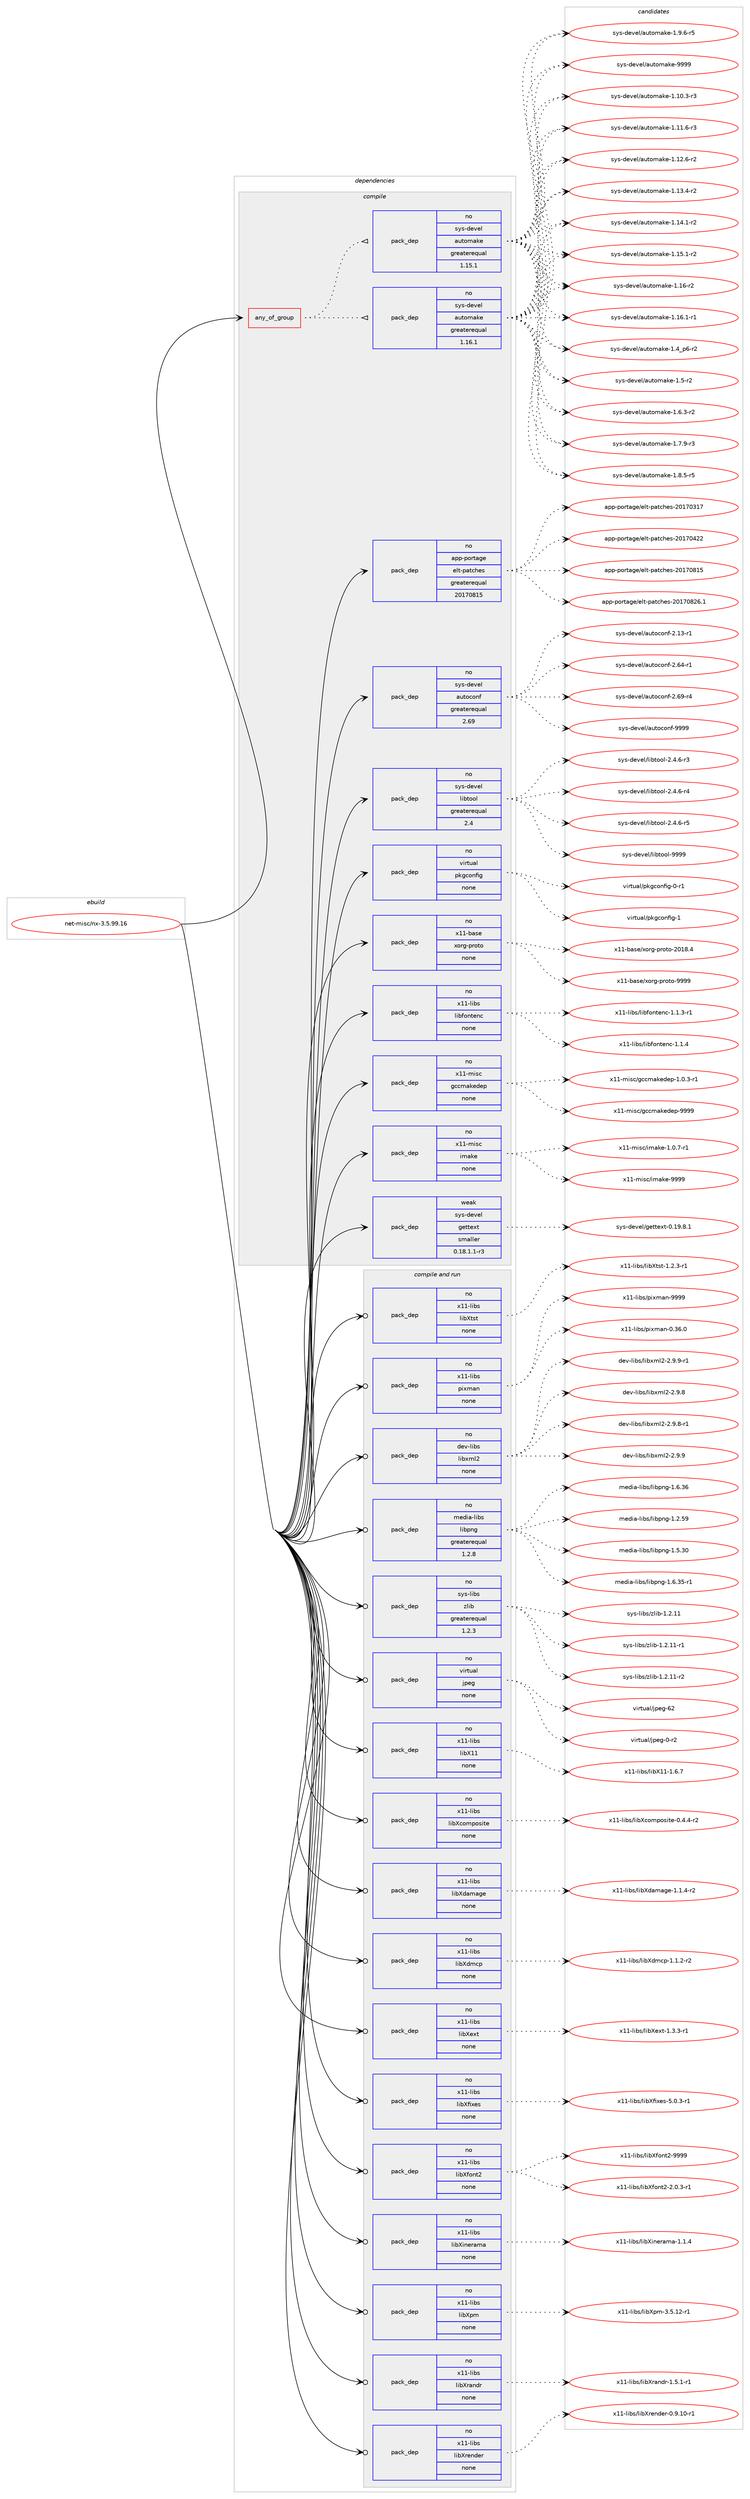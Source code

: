 digraph prolog {

# *************
# Graph options
# *************

newrank=true;
concentrate=true;
compound=true;
graph [rankdir=LR,fontname=Helvetica,fontsize=10,ranksep=1.5];#, ranksep=2.5, nodesep=0.2];
edge  [arrowhead=vee];
node  [fontname=Helvetica,fontsize=10];

# **********
# The ebuild
# **********

subgraph cluster_leftcol {
color=gray;
rank=same;
label=<<i>ebuild</i>>;
id [label="net-misc/nx-3.5.99.16", color=red, width=4, href="../net-misc/nx-3.5.99.16.svg"];
}

# ****************
# The dependencies
# ****************

subgraph cluster_midcol {
color=gray;
label=<<i>dependencies</i>>;
subgraph cluster_compile {
fillcolor="#eeeeee";
style=filled;
label=<<i>compile</i>>;
subgraph any26385 {
dependency1670206 [label=<<TABLE BORDER="0" CELLBORDER="1" CELLSPACING="0" CELLPADDING="4"><TR><TD CELLPADDING="10">any_of_group</TD></TR></TABLE>>, shape=none, color=red];subgraph pack1194175 {
dependency1670207 [label=<<TABLE BORDER="0" CELLBORDER="1" CELLSPACING="0" CELLPADDING="4" WIDTH="220"><TR><TD ROWSPAN="6" CELLPADDING="30">pack_dep</TD></TR><TR><TD WIDTH="110">no</TD></TR><TR><TD>sys-devel</TD></TR><TR><TD>automake</TD></TR><TR><TD>greaterequal</TD></TR><TR><TD>1.16.1</TD></TR></TABLE>>, shape=none, color=blue];
}
dependency1670206:e -> dependency1670207:w [weight=20,style="dotted",arrowhead="oinv"];
subgraph pack1194176 {
dependency1670208 [label=<<TABLE BORDER="0" CELLBORDER="1" CELLSPACING="0" CELLPADDING="4" WIDTH="220"><TR><TD ROWSPAN="6" CELLPADDING="30">pack_dep</TD></TR><TR><TD WIDTH="110">no</TD></TR><TR><TD>sys-devel</TD></TR><TR><TD>automake</TD></TR><TR><TD>greaterequal</TD></TR><TR><TD>1.15.1</TD></TR></TABLE>>, shape=none, color=blue];
}
dependency1670206:e -> dependency1670208:w [weight=20,style="dotted",arrowhead="oinv"];
}
id:e -> dependency1670206:w [weight=20,style="solid",arrowhead="vee"];
subgraph pack1194177 {
dependency1670209 [label=<<TABLE BORDER="0" CELLBORDER="1" CELLSPACING="0" CELLPADDING="4" WIDTH="220"><TR><TD ROWSPAN="6" CELLPADDING="30">pack_dep</TD></TR><TR><TD WIDTH="110">no</TD></TR><TR><TD>app-portage</TD></TR><TR><TD>elt-patches</TD></TR><TR><TD>greaterequal</TD></TR><TR><TD>20170815</TD></TR></TABLE>>, shape=none, color=blue];
}
id:e -> dependency1670209:w [weight=20,style="solid",arrowhead="vee"];
subgraph pack1194178 {
dependency1670210 [label=<<TABLE BORDER="0" CELLBORDER="1" CELLSPACING="0" CELLPADDING="4" WIDTH="220"><TR><TD ROWSPAN="6" CELLPADDING="30">pack_dep</TD></TR><TR><TD WIDTH="110">no</TD></TR><TR><TD>sys-devel</TD></TR><TR><TD>autoconf</TD></TR><TR><TD>greaterequal</TD></TR><TR><TD>2.69</TD></TR></TABLE>>, shape=none, color=blue];
}
id:e -> dependency1670210:w [weight=20,style="solid",arrowhead="vee"];
subgraph pack1194179 {
dependency1670211 [label=<<TABLE BORDER="0" CELLBORDER="1" CELLSPACING="0" CELLPADDING="4" WIDTH="220"><TR><TD ROWSPAN="6" CELLPADDING="30">pack_dep</TD></TR><TR><TD WIDTH="110">no</TD></TR><TR><TD>sys-devel</TD></TR><TR><TD>libtool</TD></TR><TR><TD>greaterequal</TD></TR><TR><TD>2.4</TD></TR></TABLE>>, shape=none, color=blue];
}
id:e -> dependency1670211:w [weight=20,style="solid",arrowhead="vee"];
subgraph pack1194180 {
dependency1670212 [label=<<TABLE BORDER="0" CELLBORDER="1" CELLSPACING="0" CELLPADDING="4" WIDTH="220"><TR><TD ROWSPAN="6" CELLPADDING="30">pack_dep</TD></TR><TR><TD WIDTH="110">no</TD></TR><TR><TD>virtual</TD></TR><TR><TD>pkgconfig</TD></TR><TR><TD>none</TD></TR><TR><TD></TD></TR></TABLE>>, shape=none, color=blue];
}
id:e -> dependency1670212:w [weight=20,style="solid",arrowhead="vee"];
subgraph pack1194181 {
dependency1670213 [label=<<TABLE BORDER="0" CELLBORDER="1" CELLSPACING="0" CELLPADDING="4" WIDTH="220"><TR><TD ROWSPAN="6" CELLPADDING="30">pack_dep</TD></TR><TR><TD WIDTH="110">no</TD></TR><TR><TD>x11-base</TD></TR><TR><TD>xorg-proto</TD></TR><TR><TD>none</TD></TR><TR><TD></TD></TR></TABLE>>, shape=none, color=blue];
}
id:e -> dependency1670213:w [weight=20,style="solid",arrowhead="vee"];
subgraph pack1194182 {
dependency1670214 [label=<<TABLE BORDER="0" CELLBORDER="1" CELLSPACING="0" CELLPADDING="4" WIDTH="220"><TR><TD ROWSPAN="6" CELLPADDING="30">pack_dep</TD></TR><TR><TD WIDTH="110">no</TD></TR><TR><TD>x11-libs</TD></TR><TR><TD>libfontenc</TD></TR><TR><TD>none</TD></TR><TR><TD></TD></TR></TABLE>>, shape=none, color=blue];
}
id:e -> dependency1670214:w [weight=20,style="solid",arrowhead="vee"];
subgraph pack1194183 {
dependency1670215 [label=<<TABLE BORDER="0" CELLBORDER="1" CELLSPACING="0" CELLPADDING="4" WIDTH="220"><TR><TD ROWSPAN="6" CELLPADDING="30">pack_dep</TD></TR><TR><TD WIDTH="110">no</TD></TR><TR><TD>x11-misc</TD></TR><TR><TD>gccmakedep</TD></TR><TR><TD>none</TD></TR><TR><TD></TD></TR></TABLE>>, shape=none, color=blue];
}
id:e -> dependency1670215:w [weight=20,style="solid",arrowhead="vee"];
subgraph pack1194184 {
dependency1670216 [label=<<TABLE BORDER="0" CELLBORDER="1" CELLSPACING="0" CELLPADDING="4" WIDTH="220"><TR><TD ROWSPAN="6" CELLPADDING="30">pack_dep</TD></TR><TR><TD WIDTH="110">no</TD></TR><TR><TD>x11-misc</TD></TR><TR><TD>imake</TD></TR><TR><TD>none</TD></TR><TR><TD></TD></TR></TABLE>>, shape=none, color=blue];
}
id:e -> dependency1670216:w [weight=20,style="solid",arrowhead="vee"];
subgraph pack1194185 {
dependency1670217 [label=<<TABLE BORDER="0" CELLBORDER="1" CELLSPACING="0" CELLPADDING="4" WIDTH="220"><TR><TD ROWSPAN="6" CELLPADDING="30">pack_dep</TD></TR><TR><TD WIDTH="110">weak</TD></TR><TR><TD>sys-devel</TD></TR><TR><TD>gettext</TD></TR><TR><TD>smaller</TD></TR><TR><TD>0.18.1.1-r3</TD></TR></TABLE>>, shape=none, color=blue];
}
id:e -> dependency1670217:w [weight=20,style="solid",arrowhead="vee"];
}
subgraph cluster_compileandrun {
fillcolor="#eeeeee";
style=filled;
label=<<i>compile and run</i>>;
subgraph pack1194186 {
dependency1670218 [label=<<TABLE BORDER="0" CELLBORDER="1" CELLSPACING="0" CELLPADDING="4" WIDTH="220"><TR><TD ROWSPAN="6" CELLPADDING="30">pack_dep</TD></TR><TR><TD WIDTH="110">no</TD></TR><TR><TD>dev-libs</TD></TR><TR><TD>libxml2</TD></TR><TR><TD>none</TD></TR><TR><TD></TD></TR></TABLE>>, shape=none, color=blue];
}
id:e -> dependency1670218:w [weight=20,style="solid",arrowhead="odotvee"];
subgraph pack1194187 {
dependency1670219 [label=<<TABLE BORDER="0" CELLBORDER="1" CELLSPACING="0" CELLPADDING="4" WIDTH="220"><TR><TD ROWSPAN="6" CELLPADDING="30">pack_dep</TD></TR><TR><TD WIDTH="110">no</TD></TR><TR><TD>media-libs</TD></TR><TR><TD>libpng</TD></TR><TR><TD>greaterequal</TD></TR><TR><TD>1.2.8</TD></TR></TABLE>>, shape=none, color=blue];
}
id:e -> dependency1670219:w [weight=20,style="solid",arrowhead="odotvee"];
subgraph pack1194188 {
dependency1670220 [label=<<TABLE BORDER="0" CELLBORDER="1" CELLSPACING="0" CELLPADDING="4" WIDTH="220"><TR><TD ROWSPAN="6" CELLPADDING="30">pack_dep</TD></TR><TR><TD WIDTH="110">no</TD></TR><TR><TD>sys-libs</TD></TR><TR><TD>zlib</TD></TR><TR><TD>greaterequal</TD></TR><TR><TD>1.2.3</TD></TR></TABLE>>, shape=none, color=blue];
}
id:e -> dependency1670220:w [weight=20,style="solid",arrowhead="odotvee"];
subgraph pack1194189 {
dependency1670221 [label=<<TABLE BORDER="0" CELLBORDER="1" CELLSPACING="0" CELLPADDING="4" WIDTH="220"><TR><TD ROWSPAN="6" CELLPADDING="30">pack_dep</TD></TR><TR><TD WIDTH="110">no</TD></TR><TR><TD>virtual</TD></TR><TR><TD>jpeg</TD></TR><TR><TD>none</TD></TR><TR><TD></TD></TR></TABLE>>, shape=none, color=blue];
}
id:e -> dependency1670221:w [weight=20,style="solid",arrowhead="odotvee"];
subgraph pack1194190 {
dependency1670222 [label=<<TABLE BORDER="0" CELLBORDER="1" CELLSPACING="0" CELLPADDING="4" WIDTH="220"><TR><TD ROWSPAN="6" CELLPADDING="30">pack_dep</TD></TR><TR><TD WIDTH="110">no</TD></TR><TR><TD>x11-libs</TD></TR><TR><TD>libX11</TD></TR><TR><TD>none</TD></TR><TR><TD></TD></TR></TABLE>>, shape=none, color=blue];
}
id:e -> dependency1670222:w [weight=20,style="solid",arrowhead="odotvee"];
subgraph pack1194191 {
dependency1670223 [label=<<TABLE BORDER="0" CELLBORDER="1" CELLSPACING="0" CELLPADDING="4" WIDTH="220"><TR><TD ROWSPAN="6" CELLPADDING="30">pack_dep</TD></TR><TR><TD WIDTH="110">no</TD></TR><TR><TD>x11-libs</TD></TR><TR><TD>libXcomposite</TD></TR><TR><TD>none</TD></TR><TR><TD></TD></TR></TABLE>>, shape=none, color=blue];
}
id:e -> dependency1670223:w [weight=20,style="solid",arrowhead="odotvee"];
subgraph pack1194192 {
dependency1670224 [label=<<TABLE BORDER="0" CELLBORDER="1" CELLSPACING="0" CELLPADDING="4" WIDTH="220"><TR><TD ROWSPAN="6" CELLPADDING="30">pack_dep</TD></TR><TR><TD WIDTH="110">no</TD></TR><TR><TD>x11-libs</TD></TR><TR><TD>libXdamage</TD></TR><TR><TD>none</TD></TR><TR><TD></TD></TR></TABLE>>, shape=none, color=blue];
}
id:e -> dependency1670224:w [weight=20,style="solid",arrowhead="odotvee"];
subgraph pack1194193 {
dependency1670225 [label=<<TABLE BORDER="0" CELLBORDER="1" CELLSPACING="0" CELLPADDING="4" WIDTH="220"><TR><TD ROWSPAN="6" CELLPADDING="30">pack_dep</TD></TR><TR><TD WIDTH="110">no</TD></TR><TR><TD>x11-libs</TD></TR><TR><TD>libXdmcp</TD></TR><TR><TD>none</TD></TR><TR><TD></TD></TR></TABLE>>, shape=none, color=blue];
}
id:e -> dependency1670225:w [weight=20,style="solid",arrowhead="odotvee"];
subgraph pack1194194 {
dependency1670226 [label=<<TABLE BORDER="0" CELLBORDER="1" CELLSPACING="0" CELLPADDING="4" WIDTH="220"><TR><TD ROWSPAN="6" CELLPADDING="30">pack_dep</TD></TR><TR><TD WIDTH="110">no</TD></TR><TR><TD>x11-libs</TD></TR><TR><TD>libXext</TD></TR><TR><TD>none</TD></TR><TR><TD></TD></TR></TABLE>>, shape=none, color=blue];
}
id:e -> dependency1670226:w [weight=20,style="solid",arrowhead="odotvee"];
subgraph pack1194195 {
dependency1670227 [label=<<TABLE BORDER="0" CELLBORDER="1" CELLSPACING="0" CELLPADDING="4" WIDTH="220"><TR><TD ROWSPAN="6" CELLPADDING="30">pack_dep</TD></TR><TR><TD WIDTH="110">no</TD></TR><TR><TD>x11-libs</TD></TR><TR><TD>libXfixes</TD></TR><TR><TD>none</TD></TR><TR><TD></TD></TR></TABLE>>, shape=none, color=blue];
}
id:e -> dependency1670227:w [weight=20,style="solid",arrowhead="odotvee"];
subgraph pack1194196 {
dependency1670228 [label=<<TABLE BORDER="0" CELLBORDER="1" CELLSPACING="0" CELLPADDING="4" WIDTH="220"><TR><TD ROWSPAN="6" CELLPADDING="30">pack_dep</TD></TR><TR><TD WIDTH="110">no</TD></TR><TR><TD>x11-libs</TD></TR><TR><TD>libXfont2</TD></TR><TR><TD>none</TD></TR><TR><TD></TD></TR></TABLE>>, shape=none, color=blue];
}
id:e -> dependency1670228:w [weight=20,style="solid",arrowhead="odotvee"];
subgraph pack1194197 {
dependency1670229 [label=<<TABLE BORDER="0" CELLBORDER="1" CELLSPACING="0" CELLPADDING="4" WIDTH="220"><TR><TD ROWSPAN="6" CELLPADDING="30">pack_dep</TD></TR><TR><TD WIDTH="110">no</TD></TR><TR><TD>x11-libs</TD></TR><TR><TD>libXinerama</TD></TR><TR><TD>none</TD></TR><TR><TD></TD></TR></TABLE>>, shape=none, color=blue];
}
id:e -> dependency1670229:w [weight=20,style="solid",arrowhead="odotvee"];
subgraph pack1194198 {
dependency1670230 [label=<<TABLE BORDER="0" CELLBORDER="1" CELLSPACING="0" CELLPADDING="4" WIDTH="220"><TR><TD ROWSPAN="6" CELLPADDING="30">pack_dep</TD></TR><TR><TD WIDTH="110">no</TD></TR><TR><TD>x11-libs</TD></TR><TR><TD>libXpm</TD></TR><TR><TD>none</TD></TR><TR><TD></TD></TR></TABLE>>, shape=none, color=blue];
}
id:e -> dependency1670230:w [weight=20,style="solid",arrowhead="odotvee"];
subgraph pack1194199 {
dependency1670231 [label=<<TABLE BORDER="0" CELLBORDER="1" CELLSPACING="0" CELLPADDING="4" WIDTH="220"><TR><TD ROWSPAN="6" CELLPADDING="30">pack_dep</TD></TR><TR><TD WIDTH="110">no</TD></TR><TR><TD>x11-libs</TD></TR><TR><TD>libXrandr</TD></TR><TR><TD>none</TD></TR><TR><TD></TD></TR></TABLE>>, shape=none, color=blue];
}
id:e -> dependency1670231:w [weight=20,style="solid",arrowhead="odotvee"];
subgraph pack1194200 {
dependency1670232 [label=<<TABLE BORDER="0" CELLBORDER="1" CELLSPACING="0" CELLPADDING="4" WIDTH="220"><TR><TD ROWSPAN="6" CELLPADDING="30">pack_dep</TD></TR><TR><TD WIDTH="110">no</TD></TR><TR><TD>x11-libs</TD></TR><TR><TD>libXrender</TD></TR><TR><TD>none</TD></TR><TR><TD></TD></TR></TABLE>>, shape=none, color=blue];
}
id:e -> dependency1670232:w [weight=20,style="solid",arrowhead="odotvee"];
subgraph pack1194201 {
dependency1670233 [label=<<TABLE BORDER="0" CELLBORDER="1" CELLSPACING="0" CELLPADDING="4" WIDTH="220"><TR><TD ROWSPAN="6" CELLPADDING="30">pack_dep</TD></TR><TR><TD WIDTH="110">no</TD></TR><TR><TD>x11-libs</TD></TR><TR><TD>libXtst</TD></TR><TR><TD>none</TD></TR><TR><TD></TD></TR></TABLE>>, shape=none, color=blue];
}
id:e -> dependency1670233:w [weight=20,style="solid",arrowhead="odotvee"];
subgraph pack1194202 {
dependency1670234 [label=<<TABLE BORDER="0" CELLBORDER="1" CELLSPACING="0" CELLPADDING="4" WIDTH="220"><TR><TD ROWSPAN="6" CELLPADDING="30">pack_dep</TD></TR><TR><TD WIDTH="110">no</TD></TR><TR><TD>x11-libs</TD></TR><TR><TD>pixman</TD></TR><TR><TD>none</TD></TR><TR><TD></TD></TR></TABLE>>, shape=none, color=blue];
}
id:e -> dependency1670234:w [weight=20,style="solid",arrowhead="odotvee"];
}
subgraph cluster_run {
fillcolor="#eeeeee";
style=filled;
label=<<i>run</i>>;
}
}

# **************
# The candidates
# **************

subgraph cluster_choices {
rank=same;
color=gray;
label=<<i>candidates</i>>;

subgraph choice1194175 {
color=black;
nodesep=1;
choice11512111545100101118101108479711711611110997107101454946494846514511451 [label="sys-devel/automake-1.10.3-r3", color=red, width=4,href="../sys-devel/automake-1.10.3-r3.svg"];
choice11512111545100101118101108479711711611110997107101454946494946544511451 [label="sys-devel/automake-1.11.6-r3", color=red, width=4,href="../sys-devel/automake-1.11.6-r3.svg"];
choice11512111545100101118101108479711711611110997107101454946495046544511450 [label="sys-devel/automake-1.12.6-r2", color=red, width=4,href="../sys-devel/automake-1.12.6-r2.svg"];
choice11512111545100101118101108479711711611110997107101454946495146524511450 [label="sys-devel/automake-1.13.4-r2", color=red, width=4,href="../sys-devel/automake-1.13.4-r2.svg"];
choice11512111545100101118101108479711711611110997107101454946495246494511450 [label="sys-devel/automake-1.14.1-r2", color=red, width=4,href="../sys-devel/automake-1.14.1-r2.svg"];
choice11512111545100101118101108479711711611110997107101454946495346494511450 [label="sys-devel/automake-1.15.1-r2", color=red, width=4,href="../sys-devel/automake-1.15.1-r2.svg"];
choice1151211154510010111810110847971171161111099710710145494649544511450 [label="sys-devel/automake-1.16-r2", color=red, width=4,href="../sys-devel/automake-1.16-r2.svg"];
choice11512111545100101118101108479711711611110997107101454946495446494511449 [label="sys-devel/automake-1.16.1-r1", color=red, width=4,href="../sys-devel/automake-1.16.1-r1.svg"];
choice115121115451001011181011084797117116111109971071014549465295112544511450 [label="sys-devel/automake-1.4_p6-r2", color=red, width=4,href="../sys-devel/automake-1.4_p6-r2.svg"];
choice11512111545100101118101108479711711611110997107101454946534511450 [label="sys-devel/automake-1.5-r2", color=red, width=4,href="../sys-devel/automake-1.5-r2.svg"];
choice115121115451001011181011084797117116111109971071014549465446514511450 [label="sys-devel/automake-1.6.3-r2", color=red, width=4,href="../sys-devel/automake-1.6.3-r2.svg"];
choice115121115451001011181011084797117116111109971071014549465546574511451 [label="sys-devel/automake-1.7.9-r3", color=red, width=4,href="../sys-devel/automake-1.7.9-r3.svg"];
choice115121115451001011181011084797117116111109971071014549465646534511453 [label="sys-devel/automake-1.8.5-r5", color=red, width=4,href="../sys-devel/automake-1.8.5-r5.svg"];
choice115121115451001011181011084797117116111109971071014549465746544511453 [label="sys-devel/automake-1.9.6-r5", color=red, width=4,href="../sys-devel/automake-1.9.6-r5.svg"];
choice115121115451001011181011084797117116111109971071014557575757 [label="sys-devel/automake-9999", color=red, width=4,href="../sys-devel/automake-9999.svg"];
dependency1670207:e -> choice11512111545100101118101108479711711611110997107101454946494846514511451:w [style=dotted,weight="100"];
dependency1670207:e -> choice11512111545100101118101108479711711611110997107101454946494946544511451:w [style=dotted,weight="100"];
dependency1670207:e -> choice11512111545100101118101108479711711611110997107101454946495046544511450:w [style=dotted,weight="100"];
dependency1670207:e -> choice11512111545100101118101108479711711611110997107101454946495146524511450:w [style=dotted,weight="100"];
dependency1670207:e -> choice11512111545100101118101108479711711611110997107101454946495246494511450:w [style=dotted,weight="100"];
dependency1670207:e -> choice11512111545100101118101108479711711611110997107101454946495346494511450:w [style=dotted,weight="100"];
dependency1670207:e -> choice1151211154510010111810110847971171161111099710710145494649544511450:w [style=dotted,weight="100"];
dependency1670207:e -> choice11512111545100101118101108479711711611110997107101454946495446494511449:w [style=dotted,weight="100"];
dependency1670207:e -> choice115121115451001011181011084797117116111109971071014549465295112544511450:w [style=dotted,weight="100"];
dependency1670207:e -> choice11512111545100101118101108479711711611110997107101454946534511450:w [style=dotted,weight="100"];
dependency1670207:e -> choice115121115451001011181011084797117116111109971071014549465446514511450:w [style=dotted,weight="100"];
dependency1670207:e -> choice115121115451001011181011084797117116111109971071014549465546574511451:w [style=dotted,weight="100"];
dependency1670207:e -> choice115121115451001011181011084797117116111109971071014549465646534511453:w [style=dotted,weight="100"];
dependency1670207:e -> choice115121115451001011181011084797117116111109971071014549465746544511453:w [style=dotted,weight="100"];
dependency1670207:e -> choice115121115451001011181011084797117116111109971071014557575757:w [style=dotted,weight="100"];
}
subgraph choice1194176 {
color=black;
nodesep=1;
choice11512111545100101118101108479711711611110997107101454946494846514511451 [label="sys-devel/automake-1.10.3-r3", color=red, width=4,href="../sys-devel/automake-1.10.3-r3.svg"];
choice11512111545100101118101108479711711611110997107101454946494946544511451 [label="sys-devel/automake-1.11.6-r3", color=red, width=4,href="../sys-devel/automake-1.11.6-r3.svg"];
choice11512111545100101118101108479711711611110997107101454946495046544511450 [label="sys-devel/automake-1.12.6-r2", color=red, width=4,href="../sys-devel/automake-1.12.6-r2.svg"];
choice11512111545100101118101108479711711611110997107101454946495146524511450 [label="sys-devel/automake-1.13.4-r2", color=red, width=4,href="../sys-devel/automake-1.13.4-r2.svg"];
choice11512111545100101118101108479711711611110997107101454946495246494511450 [label="sys-devel/automake-1.14.1-r2", color=red, width=4,href="../sys-devel/automake-1.14.1-r2.svg"];
choice11512111545100101118101108479711711611110997107101454946495346494511450 [label="sys-devel/automake-1.15.1-r2", color=red, width=4,href="../sys-devel/automake-1.15.1-r2.svg"];
choice1151211154510010111810110847971171161111099710710145494649544511450 [label="sys-devel/automake-1.16-r2", color=red, width=4,href="../sys-devel/automake-1.16-r2.svg"];
choice11512111545100101118101108479711711611110997107101454946495446494511449 [label="sys-devel/automake-1.16.1-r1", color=red, width=4,href="../sys-devel/automake-1.16.1-r1.svg"];
choice115121115451001011181011084797117116111109971071014549465295112544511450 [label="sys-devel/automake-1.4_p6-r2", color=red, width=4,href="../sys-devel/automake-1.4_p6-r2.svg"];
choice11512111545100101118101108479711711611110997107101454946534511450 [label="sys-devel/automake-1.5-r2", color=red, width=4,href="../sys-devel/automake-1.5-r2.svg"];
choice115121115451001011181011084797117116111109971071014549465446514511450 [label="sys-devel/automake-1.6.3-r2", color=red, width=4,href="../sys-devel/automake-1.6.3-r2.svg"];
choice115121115451001011181011084797117116111109971071014549465546574511451 [label="sys-devel/automake-1.7.9-r3", color=red, width=4,href="../sys-devel/automake-1.7.9-r3.svg"];
choice115121115451001011181011084797117116111109971071014549465646534511453 [label="sys-devel/automake-1.8.5-r5", color=red, width=4,href="../sys-devel/automake-1.8.5-r5.svg"];
choice115121115451001011181011084797117116111109971071014549465746544511453 [label="sys-devel/automake-1.9.6-r5", color=red, width=4,href="../sys-devel/automake-1.9.6-r5.svg"];
choice115121115451001011181011084797117116111109971071014557575757 [label="sys-devel/automake-9999", color=red, width=4,href="../sys-devel/automake-9999.svg"];
dependency1670208:e -> choice11512111545100101118101108479711711611110997107101454946494846514511451:w [style=dotted,weight="100"];
dependency1670208:e -> choice11512111545100101118101108479711711611110997107101454946494946544511451:w [style=dotted,weight="100"];
dependency1670208:e -> choice11512111545100101118101108479711711611110997107101454946495046544511450:w [style=dotted,weight="100"];
dependency1670208:e -> choice11512111545100101118101108479711711611110997107101454946495146524511450:w [style=dotted,weight="100"];
dependency1670208:e -> choice11512111545100101118101108479711711611110997107101454946495246494511450:w [style=dotted,weight="100"];
dependency1670208:e -> choice11512111545100101118101108479711711611110997107101454946495346494511450:w [style=dotted,weight="100"];
dependency1670208:e -> choice1151211154510010111810110847971171161111099710710145494649544511450:w [style=dotted,weight="100"];
dependency1670208:e -> choice11512111545100101118101108479711711611110997107101454946495446494511449:w [style=dotted,weight="100"];
dependency1670208:e -> choice115121115451001011181011084797117116111109971071014549465295112544511450:w [style=dotted,weight="100"];
dependency1670208:e -> choice11512111545100101118101108479711711611110997107101454946534511450:w [style=dotted,weight="100"];
dependency1670208:e -> choice115121115451001011181011084797117116111109971071014549465446514511450:w [style=dotted,weight="100"];
dependency1670208:e -> choice115121115451001011181011084797117116111109971071014549465546574511451:w [style=dotted,weight="100"];
dependency1670208:e -> choice115121115451001011181011084797117116111109971071014549465646534511453:w [style=dotted,weight="100"];
dependency1670208:e -> choice115121115451001011181011084797117116111109971071014549465746544511453:w [style=dotted,weight="100"];
dependency1670208:e -> choice115121115451001011181011084797117116111109971071014557575757:w [style=dotted,weight="100"];
}
subgraph choice1194177 {
color=black;
nodesep=1;
choice97112112451121111141169710310147101108116451129711699104101115455048495548514955 [label="app-portage/elt-patches-20170317", color=red, width=4,href="../app-portage/elt-patches-20170317.svg"];
choice97112112451121111141169710310147101108116451129711699104101115455048495548525050 [label="app-portage/elt-patches-20170422", color=red, width=4,href="../app-portage/elt-patches-20170422.svg"];
choice97112112451121111141169710310147101108116451129711699104101115455048495548564953 [label="app-portage/elt-patches-20170815", color=red, width=4,href="../app-portage/elt-patches-20170815.svg"];
choice971121124511211111411697103101471011081164511297116991041011154550484955485650544649 [label="app-portage/elt-patches-20170826.1", color=red, width=4,href="../app-portage/elt-patches-20170826.1.svg"];
dependency1670209:e -> choice97112112451121111141169710310147101108116451129711699104101115455048495548514955:w [style=dotted,weight="100"];
dependency1670209:e -> choice97112112451121111141169710310147101108116451129711699104101115455048495548525050:w [style=dotted,weight="100"];
dependency1670209:e -> choice97112112451121111141169710310147101108116451129711699104101115455048495548564953:w [style=dotted,weight="100"];
dependency1670209:e -> choice971121124511211111411697103101471011081164511297116991041011154550484955485650544649:w [style=dotted,weight="100"];
}
subgraph choice1194178 {
color=black;
nodesep=1;
choice1151211154510010111810110847971171161119911111010245504649514511449 [label="sys-devel/autoconf-2.13-r1", color=red, width=4,href="../sys-devel/autoconf-2.13-r1.svg"];
choice1151211154510010111810110847971171161119911111010245504654524511449 [label="sys-devel/autoconf-2.64-r1", color=red, width=4,href="../sys-devel/autoconf-2.64-r1.svg"];
choice1151211154510010111810110847971171161119911111010245504654574511452 [label="sys-devel/autoconf-2.69-r4", color=red, width=4,href="../sys-devel/autoconf-2.69-r4.svg"];
choice115121115451001011181011084797117116111991111101024557575757 [label="sys-devel/autoconf-9999", color=red, width=4,href="../sys-devel/autoconf-9999.svg"];
dependency1670210:e -> choice1151211154510010111810110847971171161119911111010245504649514511449:w [style=dotted,weight="100"];
dependency1670210:e -> choice1151211154510010111810110847971171161119911111010245504654524511449:w [style=dotted,weight="100"];
dependency1670210:e -> choice1151211154510010111810110847971171161119911111010245504654574511452:w [style=dotted,weight="100"];
dependency1670210:e -> choice115121115451001011181011084797117116111991111101024557575757:w [style=dotted,weight="100"];
}
subgraph choice1194179 {
color=black;
nodesep=1;
choice1151211154510010111810110847108105981161111111084550465246544511451 [label="sys-devel/libtool-2.4.6-r3", color=red, width=4,href="../sys-devel/libtool-2.4.6-r3.svg"];
choice1151211154510010111810110847108105981161111111084550465246544511452 [label="sys-devel/libtool-2.4.6-r4", color=red, width=4,href="../sys-devel/libtool-2.4.6-r4.svg"];
choice1151211154510010111810110847108105981161111111084550465246544511453 [label="sys-devel/libtool-2.4.6-r5", color=red, width=4,href="../sys-devel/libtool-2.4.6-r5.svg"];
choice1151211154510010111810110847108105981161111111084557575757 [label="sys-devel/libtool-9999", color=red, width=4,href="../sys-devel/libtool-9999.svg"];
dependency1670211:e -> choice1151211154510010111810110847108105981161111111084550465246544511451:w [style=dotted,weight="100"];
dependency1670211:e -> choice1151211154510010111810110847108105981161111111084550465246544511452:w [style=dotted,weight="100"];
dependency1670211:e -> choice1151211154510010111810110847108105981161111111084550465246544511453:w [style=dotted,weight="100"];
dependency1670211:e -> choice1151211154510010111810110847108105981161111111084557575757:w [style=dotted,weight="100"];
}
subgraph choice1194180 {
color=black;
nodesep=1;
choice11810511411611797108471121071039911111010210510345484511449 [label="virtual/pkgconfig-0-r1", color=red, width=4,href="../virtual/pkgconfig-0-r1.svg"];
choice1181051141161179710847112107103991111101021051034549 [label="virtual/pkgconfig-1", color=red, width=4,href="../virtual/pkgconfig-1.svg"];
dependency1670212:e -> choice11810511411611797108471121071039911111010210510345484511449:w [style=dotted,weight="100"];
dependency1670212:e -> choice1181051141161179710847112107103991111101021051034549:w [style=dotted,weight="100"];
}
subgraph choice1194181 {
color=black;
nodesep=1;
choice1204949459897115101471201111141034511211411111611145504849564652 [label="x11-base/xorg-proto-2018.4", color=red, width=4,href="../x11-base/xorg-proto-2018.4.svg"];
choice120494945989711510147120111114103451121141111161114557575757 [label="x11-base/xorg-proto-9999", color=red, width=4,href="../x11-base/xorg-proto-9999.svg"];
dependency1670213:e -> choice1204949459897115101471201111141034511211411111611145504849564652:w [style=dotted,weight="100"];
dependency1670213:e -> choice120494945989711510147120111114103451121141111161114557575757:w [style=dotted,weight="100"];
}
subgraph choice1194182 {
color=black;
nodesep=1;
choice120494945108105981154710810598102111110116101110994549464946514511449 [label="x11-libs/libfontenc-1.1.3-r1", color=red, width=4,href="../x11-libs/libfontenc-1.1.3-r1.svg"];
choice12049494510810598115471081059810211111011610111099454946494652 [label="x11-libs/libfontenc-1.1.4", color=red, width=4,href="../x11-libs/libfontenc-1.1.4.svg"];
dependency1670214:e -> choice120494945108105981154710810598102111110116101110994549464946514511449:w [style=dotted,weight="100"];
dependency1670214:e -> choice12049494510810598115471081059810211111011610111099454946494652:w [style=dotted,weight="100"];
}
subgraph choice1194183 {
color=black;
nodesep=1;
choice12049494510910511599471039999109971071011001011124549464846514511449 [label="x11-misc/gccmakedep-1.0.3-r1", color=red, width=4,href="../x11-misc/gccmakedep-1.0.3-r1.svg"];
choice12049494510910511599471039999109971071011001011124557575757 [label="x11-misc/gccmakedep-9999", color=red, width=4,href="../x11-misc/gccmakedep-9999.svg"];
dependency1670215:e -> choice12049494510910511599471039999109971071011001011124549464846514511449:w [style=dotted,weight="100"];
dependency1670215:e -> choice12049494510910511599471039999109971071011001011124557575757:w [style=dotted,weight="100"];
}
subgraph choice1194184 {
color=black;
nodesep=1;
choice1204949451091051159947105109971071014549464846554511449 [label="x11-misc/imake-1.0.7-r1", color=red, width=4,href="../x11-misc/imake-1.0.7-r1.svg"];
choice1204949451091051159947105109971071014557575757 [label="x11-misc/imake-9999", color=red, width=4,href="../x11-misc/imake-9999.svg"];
dependency1670216:e -> choice1204949451091051159947105109971071014549464846554511449:w [style=dotted,weight="100"];
dependency1670216:e -> choice1204949451091051159947105109971071014557575757:w [style=dotted,weight="100"];
}
subgraph choice1194185 {
color=black;
nodesep=1;
choice1151211154510010111810110847103101116116101120116454846495746564649 [label="sys-devel/gettext-0.19.8.1", color=red, width=4,href="../sys-devel/gettext-0.19.8.1.svg"];
dependency1670217:e -> choice1151211154510010111810110847103101116116101120116454846495746564649:w [style=dotted,weight="100"];
}
subgraph choice1194186 {
color=black;
nodesep=1;
choice1001011184510810598115471081059812010910850455046574656 [label="dev-libs/libxml2-2.9.8", color=red, width=4,href="../dev-libs/libxml2-2.9.8.svg"];
choice10010111845108105981154710810598120109108504550465746564511449 [label="dev-libs/libxml2-2.9.8-r1", color=red, width=4,href="../dev-libs/libxml2-2.9.8-r1.svg"];
choice1001011184510810598115471081059812010910850455046574657 [label="dev-libs/libxml2-2.9.9", color=red, width=4,href="../dev-libs/libxml2-2.9.9.svg"];
choice10010111845108105981154710810598120109108504550465746574511449 [label="dev-libs/libxml2-2.9.9-r1", color=red, width=4,href="../dev-libs/libxml2-2.9.9-r1.svg"];
dependency1670218:e -> choice1001011184510810598115471081059812010910850455046574656:w [style=dotted,weight="100"];
dependency1670218:e -> choice10010111845108105981154710810598120109108504550465746564511449:w [style=dotted,weight="100"];
dependency1670218:e -> choice1001011184510810598115471081059812010910850455046574657:w [style=dotted,weight="100"];
dependency1670218:e -> choice10010111845108105981154710810598120109108504550465746574511449:w [style=dotted,weight="100"];
}
subgraph choice1194187 {
color=black;
nodesep=1;
choice109101100105974510810598115471081059811211010345494650465357 [label="media-libs/libpng-1.2.59", color=red, width=4,href="../media-libs/libpng-1.2.59.svg"];
choice109101100105974510810598115471081059811211010345494653465148 [label="media-libs/libpng-1.5.30", color=red, width=4,href="../media-libs/libpng-1.5.30.svg"];
choice1091011001059745108105981154710810598112110103454946544651534511449 [label="media-libs/libpng-1.6.35-r1", color=red, width=4,href="../media-libs/libpng-1.6.35-r1.svg"];
choice109101100105974510810598115471081059811211010345494654465154 [label="media-libs/libpng-1.6.36", color=red, width=4,href="../media-libs/libpng-1.6.36.svg"];
dependency1670219:e -> choice109101100105974510810598115471081059811211010345494650465357:w [style=dotted,weight="100"];
dependency1670219:e -> choice109101100105974510810598115471081059811211010345494653465148:w [style=dotted,weight="100"];
dependency1670219:e -> choice1091011001059745108105981154710810598112110103454946544651534511449:w [style=dotted,weight="100"];
dependency1670219:e -> choice109101100105974510810598115471081059811211010345494654465154:w [style=dotted,weight="100"];
}
subgraph choice1194188 {
color=black;
nodesep=1;
choice1151211154510810598115471221081059845494650464949 [label="sys-libs/zlib-1.2.11", color=red, width=4,href="../sys-libs/zlib-1.2.11.svg"];
choice11512111545108105981154712210810598454946504649494511449 [label="sys-libs/zlib-1.2.11-r1", color=red, width=4,href="../sys-libs/zlib-1.2.11-r1.svg"];
choice11512111545108105981154712210810598454946504649494511450 [label="sys-libs/zlib-1.2.11-r2", color=red, width=4,href="../sys-libs/zlib-1.2.11-r2.svg"];
dependency1670220:e -> choice1151211154510810598115471221081059845494650464949:w [style=dotted,weight="100"];
dependency1670220:e -> choice11512111545108105981154712210810598454946504649494511449:w [style=dotted,weight="100"];
dependency1670220:e -> choice11512111545108105981154712210810598454946504649494511450:w [style=dotted,weight="100"];
}
subgraph choice1194189 {
color=black;
nodesep=1;
choice118105114116117971084710611210110345484511450 [label="virtual/jpeg-0-r2", color=red, width=4,href="../virtual/jpeg-0-r2.svg"];
choice1181051141161179710847106112101103455450 [label="virtual/jpeg-62", color=red, width=4,href="../virtual/jpeg-62.svg"];
dependency1670221:e -> choice118105114116117971084710611210110345484511450:w [style=dotted,weight="100"];
dependency1670221:e -> choice1181051141161179710847106112101103455450:w [style=dotted,weight="100"];
}
subgraph choice1194190 {
color=black;
nodesep=1;
choice120494945108105981154710810598884949454946544655 [label="x11-libs/libX11-1.6.7", color=red, width=4,href="../x11-libs/libX11-1.6.7.svg"];
dependency1670222:e -> choice120494945108105981154710810598884949454946544655:w [style=dotted,weight="100"];
}
subgraph choice1194191 {
color=black;
nodesep=1;
choice12049494510810598115471081059888991111091121111151051161014548465246524511450 [label="x11-libs/libXcomposite-0.4.4-r2", color=red, width=4,href="../x11-libs/libXcomposite-0.4.4-r2.svg"];
dependency1670223:e -> choice12049494510810598115471081059888991111091121111151051161014548465246524511450:w [style=dotted,weight="100"];
}
subgraph choice1194192 {
color=black;
nodesep=1;
choice1204949451081059811547108105988810097109971031014549464946524511450 [label="x11-libs/libXdamage-1.1.4-r2", color=red, width=4,href="../x11-libs/libXdamage-1.1.4-r2.svg"];
dependency1670224:e -> choice1204949451081059811547108105988810097109971031014549464946524511450:w [style=dotted,weight="100"];
}
subgraph choice1194193 {
color=black;
nodesep=1;
choice12049494510810598115471081059888100109991124549464946504511450 [label="x11-libs/libXdmcp-1.1.2-r2", color=red, width=4,href="../x11-libs/libXdmcp-1.1.2-r2.svg"];
dependency1670225:e -> choice12049494510810598115471081059888100109991124549464946504511450:w [style=dotted,weight="100"];
}
subgraph choice1194194 {
color=black;
nodesep=1;
choice120494945108105981154710810598881011201164549465146514511449 [label="x11-libs/libXext-1.3.3-r1", color=red, width=4,href="../x11-libs/libXext-1.3.3-r1.svg"];
dependency1670226:e -> choice120494945108105981154710810598881011201164549465146514511449:w [style=dotted,weight="100"];
}
subgraph choice1194195 {
color=black;
nodesep=1;
choice120494945108105981154710810598881021051201011154553464846514511449 [label="x11-libs/libXfixes-5.0.3-r1", color=red, width=4,href="../x11-libs/libXfixes-5.0.3-r1.svg"];
dependency1670227:e -> choice120494945108105981154710810598881021051201011154553464846514511449:w [style=dotted,weight="100"];
}
subgraph choice1194196 {
color=black;
nodesep=1;
choice12049494510810598115471081059888102111110116504550464846514511449 [label="x11-libs/libXfont2-2.0.3-r1", color=red, width=4,href="../x11-libs/libXfont2-2.0.3-r1.svg"];
choice12049494510810598115471081059888102111110116504557575757 [label="x11-libs/libXfont2-9999", color=red, width=4,href="../x11-libs/libXfont2-9999.svg"];
dependency1670228:e -> choice12049494510810598115471081059888102111110116504550464846514511449:w [style=dotted,weight="100"];
dependency1670228:e -> choice12049494510810598115471081059888102111110116504557575757:w [style=dotted,weight="100"];
}
subgraph choice1194197 {
color=black;
nodesep=1;
choice120494945108105981154710810598881051101011149710997454946494652 [label="x11-libs/libXinerama-1.1.4", color=red, width=4,href="../x11-libs/libXinerama-1.1.4.svg"];
dependency1670229:e -> choice120494945108105981154710810598881051101011149710997454946494652:w [style=dotted,weight="100"];
}
subgraph choice1194198 {
color=black;
nodesep=1;
choice12049494510810598115471081059888112109455146534649504511449 [label="x11-libs/libXpm-3.5.12-r1", color=red, width=4,href="../x11-libs/libXpm-3.5.12-r1.svg"];
dependency1670230:e -> choice12049494510810598115471081059888112109455146534649504511449:w [style=dotted,weight="100"];
}
subgraph choice1194199 {
color=black;
nodesep=1;
choice12049494510810598115471081059888114971101001144549465346494511449 [label="x11-libs/libXrandr-1.5.1-r1", color=red, width=4,href="../x11-libs/libXrandr-1.5.1-r1.svg"];
dependency1670231:e -> choice12049494510810598115471081059888114971101001144549465346494511449:w [style=dotted,weight="100"];
}
subgraph choice1194200 {
color=black;
nodesep=1;
choice12049494510810598115471081059888114101110100101114454846574649484511449 [label="x11-libs/libXrender-0.9.10-r1", color=red, width=4,href="../x11-libs/libXrender-0.9.10-r1.svg"];
dependency1670232:e -> choice12049494510810598115471081059888114101110100101114454846574649484511449:w [style=dotted,weight="100"];
}
subgraph choice1194201 {
color=black;
nodesep=1;
choice120494945108105981154710810598881161151164549465046514511449 [label="x11-libs/libXtst-1.2.3-r1", color=red, width=4,href="../x11-libs/libXtst-1.2.3-r1.svg"];
dependency1670233:e -> choice120494945108105981154710810598881161151164549465046514511449:w [style=dotted,weight="100"];
}
subgraph choice1194202 {
color=black;
nodesep=1;
choice12049494510810598115471121051201099711045484651544648 [label="x11-libs/pixman-0.36.0", color=red, width=4,href="../x11-libs/pixman-0.36.0.svg"];
choice1204949451081059811547112105120109971104557575757 [label="x11-libs/pixman-9999", color=red, width=4,href="../x11-libs/pixman-9999.svg"];
dependency1670234:e -> choice12049494510810598115471121051201099711045484651544648:w [style=dotted,weight="100"];
dependency1670234:e -> choice1204949451081059811547112105120109971104557575757:w [style=dotted,weight="100"];
}
}

}

